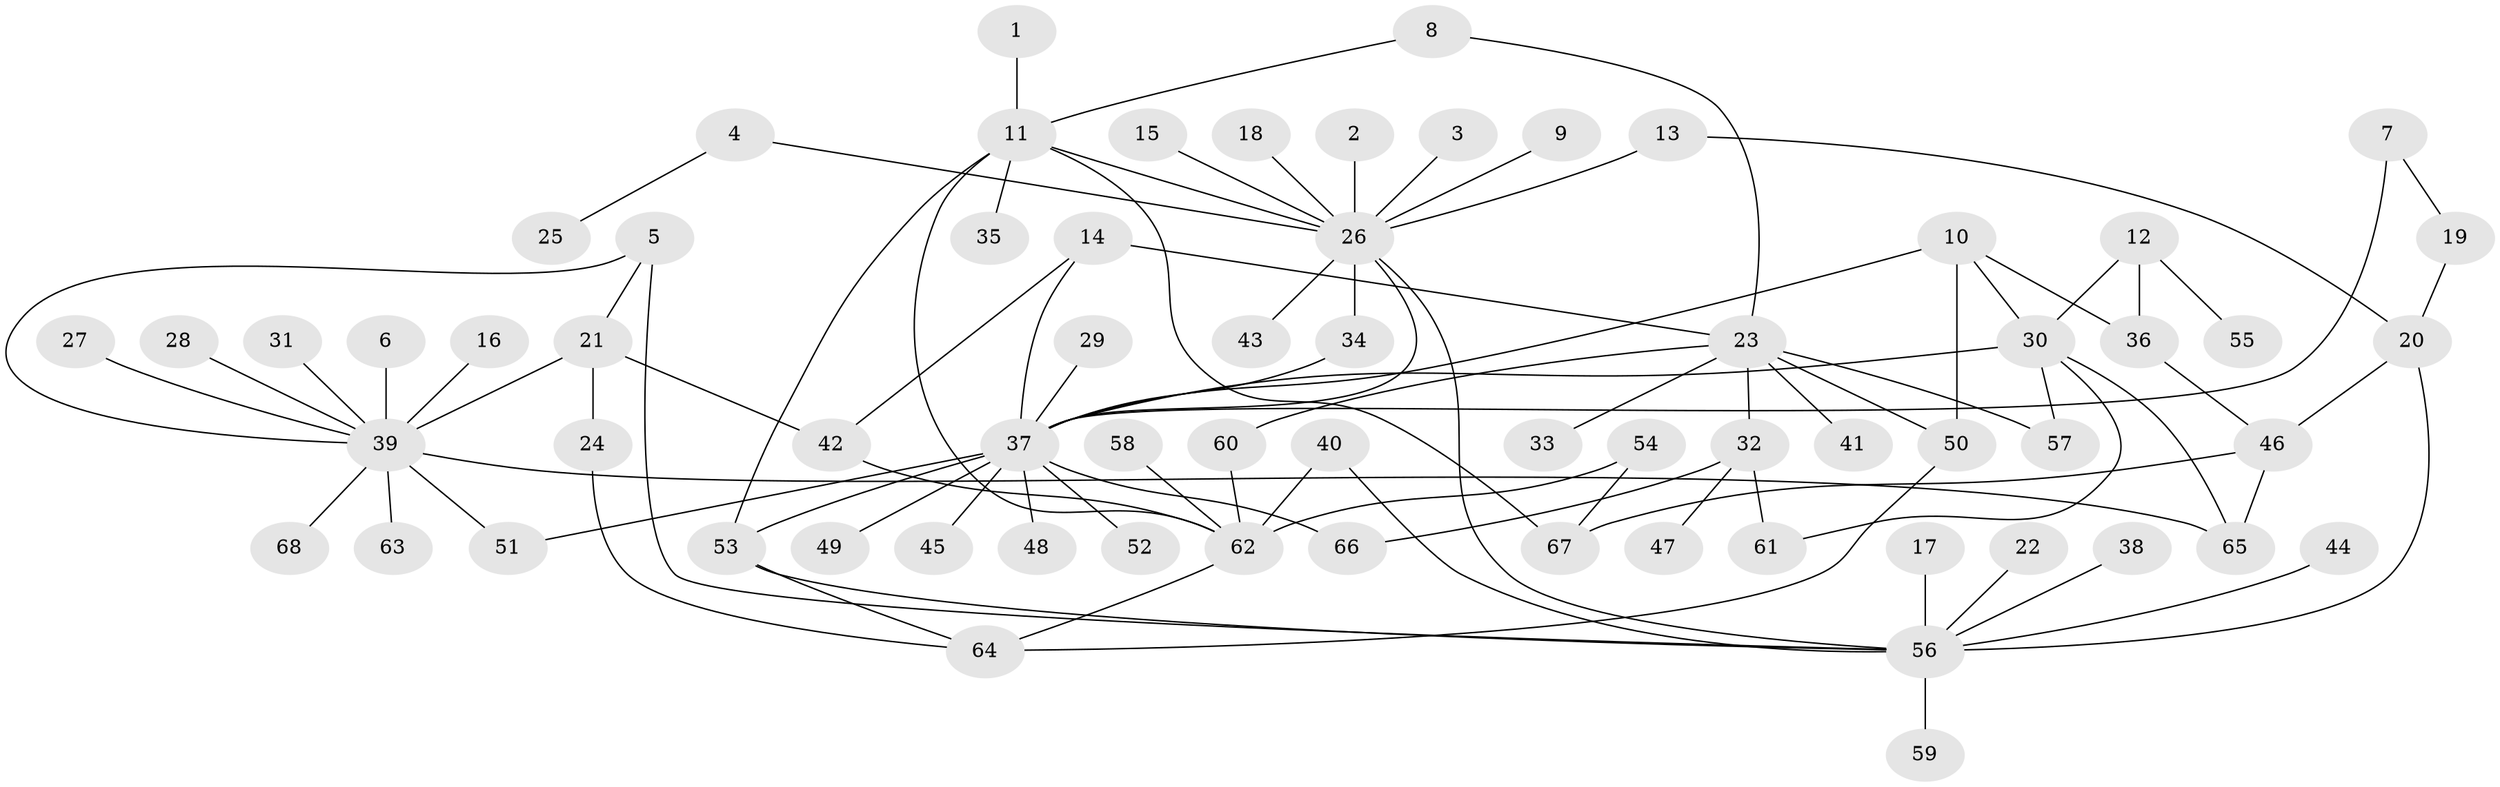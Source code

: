// original degree distribution, {14: 0.007352941176470588, 12: 0.007352941176470588, 9: 0.014705882352941176, 1: 0.49264705882352944, 2: 0.2867647058823529, 16: 0.007352941176470588, 3: 0.058823529411764705, 13: 0.007352941176470588, 7: 0.007352941176470588, 5: 0.051470588235294115, 10: 0.007352941176470588, 4: 0.04411764705882353, 6: 0.007352941176470588}
// Generated by graph-tools (version 1.1) at 2025/36/03/04/25 23:36:54]
// undirected, 68 vertices, 93 edges
graph export_dot {
  node [color=gray90,style=filled];
  1;
  2;
  3;
  4;
  5;
  6;
  7;
  8;
  9;
  10;
  11;
  12;
  13;
  14;
  15;
  16;
  17;
  18;
  19;
  20;
  21;
  22;
  23;
  24;
  25;
  26;
  27;
  28;
  29;
  30;
  31;
  32;
  33;
  34;
  35;
  36;
  37;
  38;
  39;
  40;
  41;
  42;
  43;
  44;
  45;
  46;
  47;
  48;
  49;
  50;
  51;
  52;
  53;
  54;
  55;
  56;
  57;
  58;
  59;
  60;
  61;
  62;
  63;
  64;
  65;
  66;
  67;
  68;
  1 -- 11 [weight=1.0];
  2 -- 26 [weight=1.0];
  3 -- 26 [weight=1.0];
  4 -- 25 [weight=1.0];
  4 -- 26 [weight=1.0];
  5 -- 21 [weight=1.0];
  5 -- 39 [weight=1.0];
  5 -- 56 [weight=1.0];
  6 -- 39 [weight=1.0];
  7 -- 19 [weight=1.0];
  7 -- 37 [weight=1.0];
  8 -- 11 [weight=1.0];
  8 -- 23 [weight=1.0];
  9 -- 26 [weight=1.0];
  10 -- 30 [weight=1.0];
  10 -- 36 [weight=1.0];
  10 -- 37 [weight=1.0];
  10 -- 50 [weight=2.0];
  11 -- 26 [weight=1.0];
  11 -- 35 [weight=1.0];
  11 -- 53 [weight=1.0];
  11 -- 62 [weight=1.0];
  11 -- 67 [weight=1.0];
  12 -- 30 [weight=1.0];
  12 -- 36 [weight=1.0];
  12 -- 55 [weight=1.0];
  13 -- 20 [weight=1.0];
  13 -- 26 [weight=1.0];
  14 -- 23 [weight=1.0];
  14 -- 37 [weight=1.0];
  14 -- 42 [weight=1.0];
  15 -- 26 [weight=1.0];
  16 -- 39 [weight=1.0];
  17 -- 56 [weight=1.0];
  18 -- 26 [weight=1.0];
  19 -- 20 [weight=1.0];
  20 -- 46 [weight=1.0];
  20 -- 56 [weight=1.0];
  21 -- 24 [weight=1.0];
  21 -- 39 [weight=1.0];
  21 -- 42 [weight=1.0];
  22 -- 56 [weight=1.0];
  23 -- 32 [weight=1.0];
  23 -- 33 [weight=1.0];
  23 -- 41 [weight=1.0];
  23 -- 50 [weight=1.0];
  23 -- 57 [weight=1.0];
  23 -- 60 [weight=1.0];
  24 -- 64 [weight=1.0];
  26 -- 34 [weight=1.0];
  26 -- 37 [weight=1.0];
  26 -- 43 [weight=1.0];
  26 -- 56 [weight=1.0];
  27 -- 39 [weight=1.0];
  28 -- 39 [weight=1.0];
  29 -- 37 [weight=1.0];
  30 -- 37 [weight=1.0];
  30 -- 57 [weight=1.0];
  30 -- 61 [weight=1.0];
  30 -- 65 [weight=1.0];
  31 -- 39 [weight=1.0];
  32 -- 47 [weight=1.0];
  32 -- 61 [weight=1.0];
  32 -- 66 [weight=1.0];
  34 -- 37 [weight=1.0];
  36 -- 46 [weight=1.0];
  37 -- 45 [weight=1.0];
  37 -- 48 [weight=1.0];
  37 -- 49 [weight=1.0];
  37 -- 51 [weight=1.0];
  37 -- 52 [weight=1.0];
  37 -- 53 [weight=1.0];
  37 -- 66 [weight=1.0];
  38 -- 56 [weight=1.0];
  39 -- 51 [weight=1.0];
  39 -- 63 [weight=1.0];
  39 -- 65 [weight=1.0];
  39 -- 68 [weight=1.0];
  40 -- 56 [weight=1.0];
  40 -- 62 [weight=1.0];
  42 -- 62 [weight=1.0];
  44 -- 56 [weight=1.0];
  46 -- 65 [weight=1.0];
  46 -- 67 [weight=1.0];
  50 -- 64 [weight=1.0];
  53 -- 56 [weight=1.0];
  53 -- 64 [weight=1.0];
  54 -- 62 [weight=1.0];
  54 -- 67 [weight=1.0];
  56 -- 59 [weight=1.0];
  58 -- 62 [weight=1.0];
  60 -- 62 [weight=1.0];
  62 -- 64 [weight=1.0];
}
